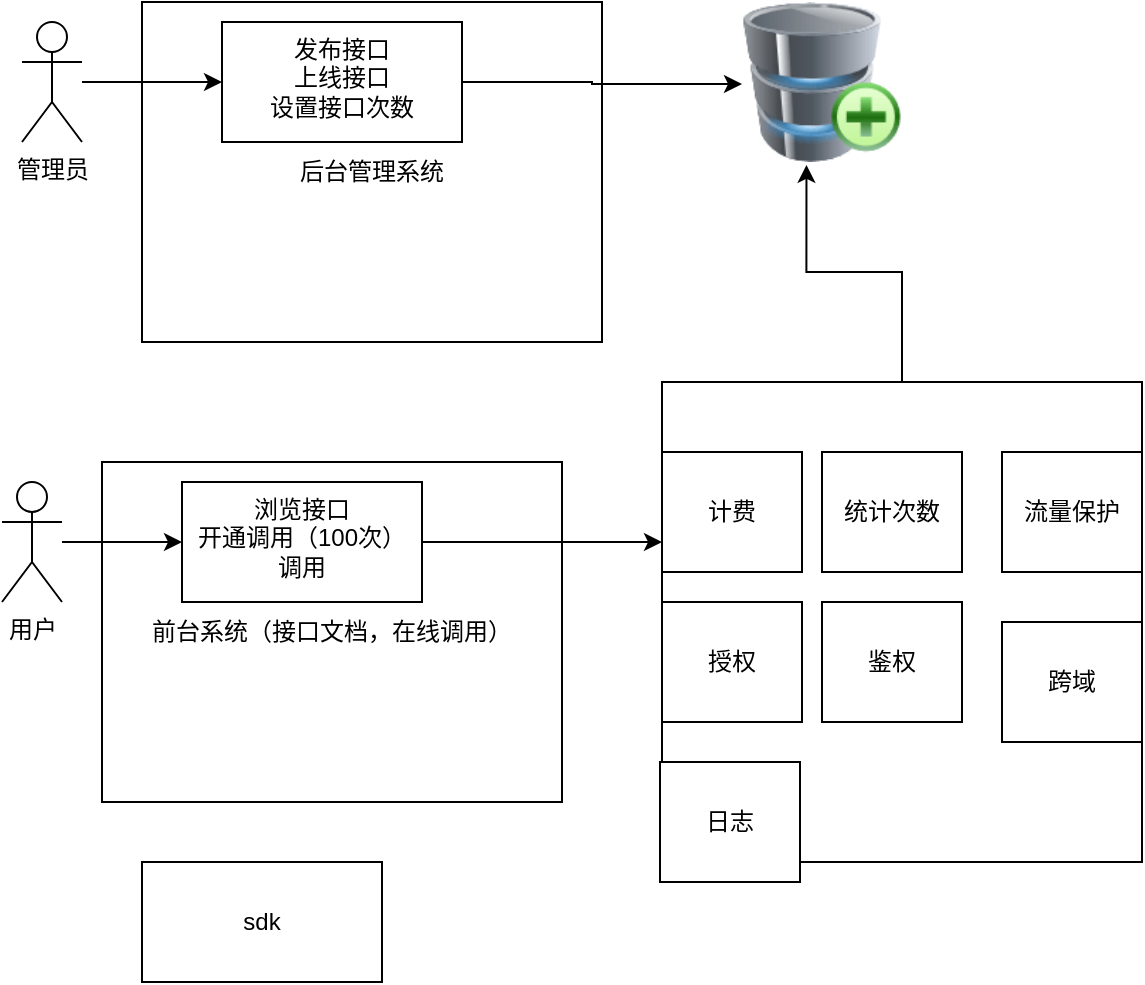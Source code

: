 <mxfile version="24.7.17">
  <diagram name="第 1 页" id="e9eeuQsETQpjQ1h56Gge">
    <mxGraphModel dx="691" dy="697" grid="1" gridSize="10" guides="1" tooltips="1" connect="1" arrows="1" fold="1" page="1" pageScale="1" pageWidth="827" pageHeight="1169" math="0" shadow="0">
      <root>
        <mxCell id="0" />
        <mxCell id="1" parent="0" />
        <mxCell id="Sm4FwYKMsThW6BvyOLC3-20" value="" style="whiteSpace=wrap;html=1;aspect=fixed;" vertex="1" parent="1">
          <mxGeometry x="380" y="360" width="240" height="240" as="geometry" />
        </mxCell>
        <mxCell id="Sm4FwYKMsThW6BvyOLC3-10" value="前台系统（接口文档，在线调用）" style="rounded=0;whiteSpace=wrap;html=1;" vertex="1" parent="1">
          <mxGeometry x="100" y="400" width="230" height="170" as="geometry" />
        </mxCell>
        <mxCell id="Sm4FwYKMsThW6BvyOLC3-4" value="后台管理系统" style="rounded=0;whiteSpace=wrap;html=1;" vertex="1" parent="1">
          <mxGeometry x="120" y="170" width="230" height="170" as="geometry" />
        </mxCell>
        <mxCell id="Sm4FwYKMsThW6BvyOLC3-3" value="" style="edgeStyle=orthogonalEdgeStyle;rounded=0;orthogonalLoop=1;jettySize=auto;html=1;" edge="1" parent="1" source="Sm4FwYKMsThW6BvyOLC3-1" target="Sm4FwYKMsThW6BvyOLC3-2">
          <mxGeometry relative="1" as="geometry" />
        </mxCell>
        <mxCell id="Sm4FwYKMsThW6BvyOLC3-1" value="管理员" style="shape=umlActor;verticalLabelPosition=bottom;verticalAlign=top;html=1;outlineConnect=0;" vertex="1" parent="1">
          <mxGeometry x="60" y="180" width="30" height="60" as="geometry" />
        </mxCell>
        <mxCell id="Sm4FwYKMsThW6BvyOLC3-5" style="edgeStyle=orthogonalEdgeStyle;rounded=0;orthogonalLoop=1;jettySize=auto;html=1;exitX=1;exitY=0.5;exitDx=0;exitDy=0;" edge="1" parent="1" source="Sm4FwYKMsThW6BvyOLC3-2" target="Sm4FwYKMsThW6BvyOLC3-6">
          <mxGeometry relative="1" as="geometry">
            <mxPoint x="410" y="210" as="targetPoint" />
            <Array as="points">
              <mxPoint x="345" y="210" />
              <mxPoint x="345" y="211" />
            </Array>
          </mxGeometry>
        </mxCell>
        <mxCell id="Sm4FwYKMsThW6BvyOLC3-2" value="发布接口&lt;div&gt;上线接口&lt;/div&gt;&lt;div&gt;设置接口次数&lt;br&gt;&lt;div&gt;&lt;br&gt;&lt;/div&gt;&lt;/div&gt;" style="whiteSpace=wrap;html=1;verticalAlign=top;" vertex="1" parent="1">
          <mxGeometry x="160" y="180" width="120" height="60" as="geometry" />
        </mxCell>
        <mxCell id="Sm4FwYKMsThW6BvyOLC3-6" value="" style="image;html=1;image=img/lib/clip_art/computers/Database_Add_128x128.png" vertex="1" parent="1">
          <mxGeometry x="420" y="170" width="80" height="80" as="geometry" />
        </mxCell>
        <mxCell id="Sm4FwYKMsThW6BvyOLC3-9" value="" style="edgeStyle=orthogonalEdgeStyle;rounded=0;orthogonalLoop=1;jettySize=auto;html=1;" edge="1" parent="1" source="Sm4FwYKMsThW6BvyOLC3-7" target="Sm4FwYKMsThW6BvyOLC3-8">
          <mxGeometry relative="1" as="geometry" />
        </mxCell>
        <mxCell id="Sm4FwYKMsThW6BvyOLC3-7" value="用户" style="shape=umlActor;verticalLabelPosition=bottom;verticalAlign=top;html=1;outlineConnect=0;" vertex="1" parent="1">
          <mxGeometry x="50" y="410" width="30" height="60" as="geometry" />
        </mxCell>
        <mxCell id="Sm4FwYKMsThW6BvyOLC3-22" style="edgeStyle=orthogonalEdgeStyle;rounded=0;orthogonalLoop=1;jettySize=auto;html=1;exitX=1;exitY=0.5;exitDx=0;exitDy=0;entryX=0;entryY=0.75;entryDx=0;entryDy=0;" edge="1" parent="1" source="Sm4FwYKMsThW6BvyOLC3-8" target="Sm4FwYKMsThW6BvyOLC3-13">
          <mxGeometry relative="1" as="geometry" />
        </mxCell>
        <mxCell id="Sm4FwYKMsThW6BvyOLC3-8" value="浏览接口&lt;div&gt;开通调用（100次）&lt;/div&gt;&lt;div&gt;调用&lt;/div&gt;" style="whiteSpace=wrap;html=1;verticalAlign=top;" vertex="1" parent="1">
          <mxGeometry x="140" y="410" width="120" height="60" as="geometry" />
        </mxCell>
        <mxCell id="Sm4FwYKMsThW6BvyOLC3-11" value="sdk" style="rounded=0;whiteSpace=wrap;html=1;" vertex="1" parent="1">
          <mxGeometry x="120" y="600" width="120" height="60" as="geometry" />
        </mxCell>
        <mxCell id="Sm4FwYKMsThW6BvyOLC3-13" value="计费" style="rounded=0;whiteSpace=wrap;html=1;" vertex="1" parent="1">
          <mxGeometry x="380" y="395" width="70" height="60" as="geometry" />
        </mxCell>
        <mxCell id="Sm4FwYKMsThW6BvyOLC3-14" value="统计次数&lt;span style=&quot;color: rgba(0, 0, 0, 0); font-family: monospace; font-size: 0px; text-align: start; text-wrap: nowrap;&quot;&gt;%3CmxGraphModel%3E%3Croot%3E%3CmxCell%20id%3D%220%22%2F%3E%3CmxCell%20id%3D%221%22%20parent%3D%220%22%2F%3E%3CmxCell%20id%3D%222%22%20value%3D%22%E8%AE%A1%E8%B4%B9%22%20style%3D%22rounded%3D0%3BwhiteSpace%3Dwrap%3Bhtml%3D1%3B%22%20vertex%3D%221%22%20parent%3D%221%22%3E%3CmxGeometry%20x%3D%22380%22%20y%3D%22555%22%20width%3D%2270%22%20height%3D%2260%22%20as%3D%22geometry%22%2F%3E%3C%2FmxCell%3E%3C%2Froot%3E%3C%2FmxGraphModel%3E&lt;/span&gt;" style="rounded=0;whiteSpace=wrap;html=1;" vertex="1" parent="1">
          <mxGeometry x="460" y="395" width="70" height="60" as="geometry" />
        </mxCell>
        <mxCell id="Sm4FwYKMsThW6BvyOLC3-15" value="流量保护" style="rounded=0;whiteSpace=wrap;html=1;" vertex="1" parent="1">
          <mxGeometry x="550" y="395" width="70" height="60" as="geometry" />
        </mxCell>
        <mxCell id="Sm4FwYKMsThW6BvyOLC3-16" value="鉴权" style="rounded=0;whiteSpace=wrap;html=1;" vertex="1" parent="1">
          <mxGeometry x="460" y="470" width="70" height="60" as="geometry" />
        </mxCell>
        <mxCell id="Sm4FwYKMsThW6BvyOLC3-17" value="授权" style="rounded=0;whiteSpace=wrap;html=1;" vertex="1" parent="1">
          <mxGeometry x="380" y="470" width="70" height="60" as="geometry" />
        </mxCell>
        <mxCell id="Sm4FwYKMsThW6BvyOLC3-18" value="日志" style="rounded=0;whiteSpace=wrap;html=1;" vertex="1" parent="1">
          <mxGeometry x="379" y="550" width="70" height="60" as="geometry" />
        </mxCell>
        <mxCell id="Sm4FwYKMsThW6BvyOLC3-19" value="跨域" style="rounded=0;whiteSpace=wrap;html=1;" vertex="1" parent="1">
          <mxGeometry x="550" y="480" width="70" height="60" as="geometry" />
        </mxCell>
        <mxCell id="Sm4FwYKMsThW6BvyOLC3-21" style="edgeStyle=orthogonalEdgeStyle;rounded=0;orthogonalLoop=1;jettySize=auto;html=1;exitX=0.5;exitY=0;exitDx=0;exitDy=0;entryX=0.403;entryY=1.018;entryDx=0;entryDy=0;entryPerimeter=0;" edge="1" parent="1" source="Sm4FwYKMsThW6BvyOLC3-20" target="Sm4FwYKMsThW6BvyOLC3-6">
          <mxGeometry relative="1" as="geometry" />
        </mxCell>
      </root>
    </mxGraphModel>
  </diagram>
</mxfile>
